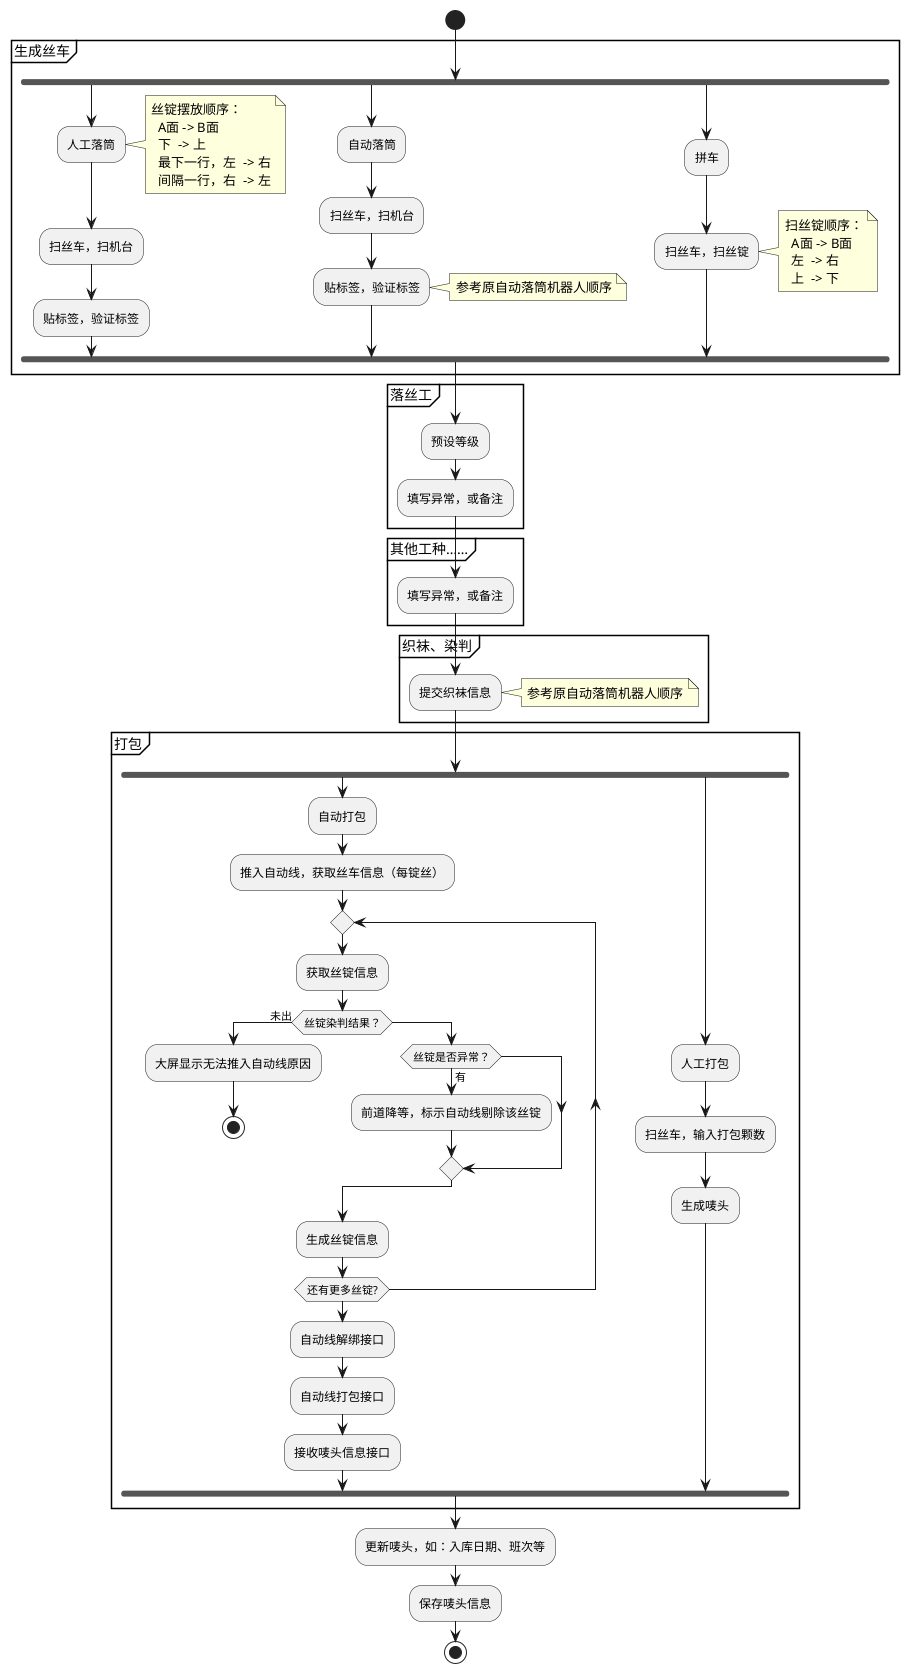 @startuml
start

partition 生成丝车 {
  fork
    :人工落筒;
    note right
      丝锭摆放顺序：
        A面 -> B面
        下  -> 上
        最下一行，左  -> 右
        间隔一行，右  -> 左
    end note
    :扫丝车，扫机台;
    :贴标签，验证标签;

  fork again
    :自动落筒;
    :扫丝车，扫机台;
    :贴标签，验证标签;
    note right
      参考原自动落筒机器人顺序
    end note

  fork again
    :拼车;
    :扫丝车，扫丝锭;
    note right
     扫丝锭顺序：
       A面 -> B面
       左  -> 右
       上  -> 下
    end note

  endfork
}

partition 落丝工 {
  :预设等级;
  :填写异常，或备注;
}

partition 其他工种…… {
  :填写异常，或备注;
}

partition 织袜、染判 {
  :提交织袜信息;
  note right
    参考原自动落筒机器人顺序
  end note
}

partition 打包 {
  fork
    :自动打包;
    :推入自动线，获取丝车信息（每锭丝）;
    repeat
      :获取丝锭信息;
        if (丝锭染判结果？) then (未出)
          :大屏显示无法推入自动线原因;
          stop
        else
          if (丝锭是否异常？) then (有)
            :前道降等，标示自动线剔除该丝锭;
          endif
        endif
    :生成丝锭信息;
    repeat while (还有更多丝锭?)
	:自动线解绑接口;
	:自动线打包接口;
	:接收唛头信息接口;

  fork again
    :人工打包;
    :扫丝车，输入打包颗数;
    :生成唛头;

  endfork
}

:更新唛头，如：入库日期、班次等;
:保存唛头信息;

stop
@enduml